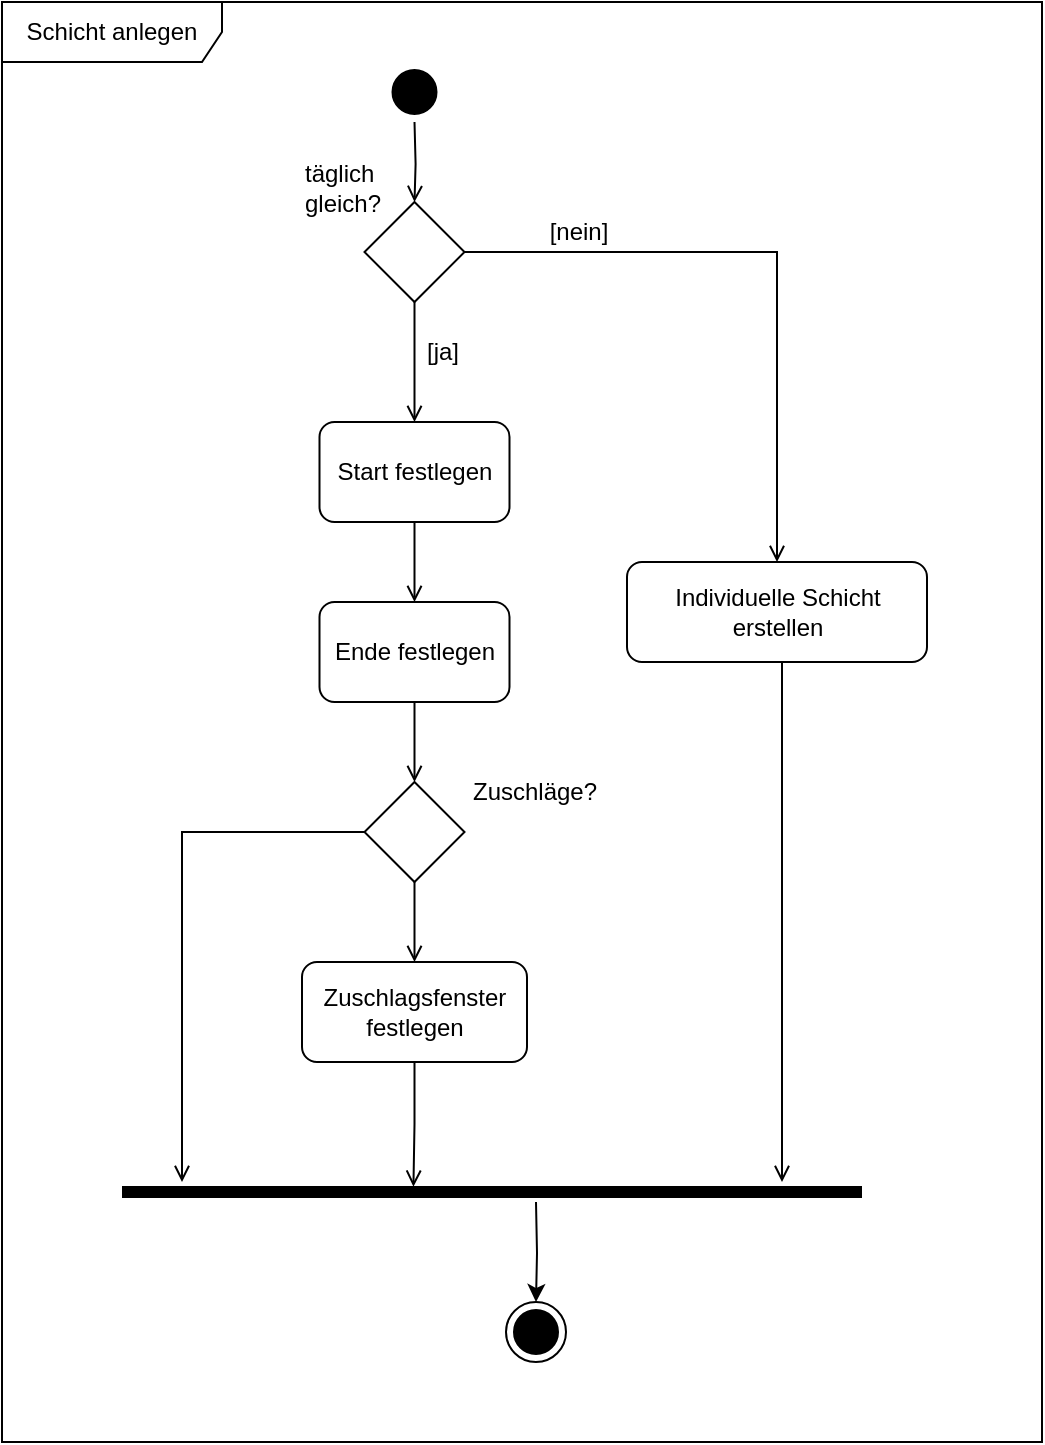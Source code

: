 <mxfile version="24.4.4" type="github">
  <diagram name="Seite-1" id="ijxSJY4iW0NVXkuyTtQ2">
    <mxGraphModel dx="2442" dy="1236" grid="1" gridSize="10" guides="1" tooltips="1" connect="1" arrows="1" fold="1" page="1" pageScale="1" pageWidth="580" pageHeight="780" math="0" shadow="0">
      <root>
        <mxCell id="0" />
        <mxCell id="1" parent="0" />
        <mxCell id="tlcZT1eQ2LUNHYH_i1Qd-1" value="Schicht anlegen" style="shape=umlFrame;whiteSpace=wrap;html=1;pointerEvents=0;width=110;height=30;" vertex="1" parent="1">
          <mxGeometry x="30" y="30" width="520" height="720" as="geometry" />
        </mxCell>
        <mxCell id="tlcZT1eQ2LUNHYH_i1Qd-18" style="edgeStyle=orthogonalEdgeStyle;rounded=0;orthogonalLoop=1;jettySize=auto;html=1;entryX=0.5;entryY=0;entryDx=0;entryDy=0;endArrow=open;endFill=0;" edge="1" parent="1" target="tlcZT1eQ2LUNHYH_i1Qd-7">
          <mxGeometry relative="1" as="geometry">
            <mxPoint x="236.25" y="90" as="sourcePoint" />
          </mxGeometry>
        </mxCell>
        <mxCell id="tlcZT1eQ2LUNHYH_i1Qd-2" value="" style="ellipse;html=1;shape=startState;fillColor=#000000;strokeColor=#000000;" vertex="1" parent="1">
          <mxGeometry x="221.25" y="60" width="30" height="30" as="geometry" />
        </mxCell>
        <mxCell id="tlcZT1eQ2LUNHYH_i1Qd-16" style="edgeStyle=orthogonalEdgeStyle;rounded=0;orthogonalLoop=1;jettySize=auto;html=1;entryX=0.5;entryY=0;entryDx=0;entryDy=0;endArrow=open;endFill=0;" edge="1" parent="1" source="tlcZT1eQ2LUNHYH_i1Qd-6" target="tlcZT1eQ2LUNHYH_i1Qd-11">
          <mxGeometry relative="1" as="geometry" />
        </mxCell>
        <mxCell id="tlcZT1eQ2LUNHYH_i1Qd-6" value="Start festlegen" style="rounded=1;whiteSpace=wrap;html=1;" vertex="1" parent="1">
          <mxGeometry x="188.75" y="240" width="95" height="50" as="geometry" />
        </mxCell>
        <mxCell id="tlcZT1eQ2LUNHYH_i1Qd-8" style="edgeStyle=orthogonalEdgeStyle;rounded=0;orthogonalLoop=1;jettySize=auto;html=1;entryX=0.5;entryY=0;entryDx=0;entryDy=0;endArrow=open;endFill=0;" edge="1" parent="1" source="tlcZT1eQ2LUNHYH_i1Qd-7" target="tlcZT1eQ2LUNHYH_i1Qd-6">
          <mxGeometry relative="1" as="geometry" />
        </mxCell>
        <mxCell id="tlcZT1eQ2LUNHYH_i1Qd-22" style="edgeStyle=orthogonalEdgeStyle;rounded=0;orthogonalLoop=1;jettySize=auto;html=1;entryX=0.5;entryY=0;entryDx=0;entryDy=0;endArrow=open;endFill=0;" edge="1" parent="1" source="tlcZT1eQ2LUNHYH_i1Qd-7" target="tlcZT1eQ2LUNHYH_i1Qd-21">
          <mxGeometry relative="1" as="geometry" />
        </mxCell>
        <mxCell id="tlcZT1eQ2LUNHYH_i1Qd-7" value="" style="rhombus;whiteSpace=wrap;html=1;" vertex="1" parent="1">
          <mxGeometry x="211.25" y="130" width="50" height="50" as="geometry" />
        </mxCell>
        <mxCell id="tlcZT1eQ2LUNHYH_i1Qd-10" value="täglich&amp;nbsp;&lt;div&gt;gleich?&lt;/div&gt;" style="text;html=1;align=center;verticalAlign=middle;resizable=0;points=[];autosize=1;strokeColor=none;fillColor=none;" vertex="1" parent="1">
          <mxGeometry x="170" y="103" width="60" height="40" as="geometry" />
        </mxCell>
        <mxCell id="tlcZT1eQ2LUNHYH_i1Qd-14" style="edgeStyle=orthogonalEdgeStyle;rounded=0;orthogonalLoop=1;jettySize=auto;html=1;entryX=0.5;entryY=0;entryDx=0;entryDy=0;endArrow=open;endFill=0;" edge="1" parent="1" source="tlcZT1eQ2LUNHYH_i1Qd-11" target="tlcZT1eQ2LUNHYH_i1Qd-13">
          <mxGeometry relative="1" as="geometry" />
        </mxCell>
        <mxCell id="tlcZT1eQ2LUNHYH_i1Qd-11" value="Ende festlegen" style="rounded=1;whiteSpace=wrap;html=1;" vertex="1" parent="1">
          <mxGeometry x="188.75" y="330" width="95" height="50" as="geometry" />
        </mxCell>
        <mxCell id="tlcZT1eQ2LUNHYH_i1Qd-12" value="Zuschlagsf&lt;span style=&quot;background-color: initial;&quot;&gt;enster festlegen&lt;/span&gt;" style="rounded=1;whiteSpace=wrap;html=1;" vertex="1" parent="1">
          <mxGeometry x="180" y="510" width="112.5" height="50" as="geometry" />
        </mxCell>
        <mxCell id="tlcZT1eQ2LUNHYH_i1Qd-15" style="edgeStyle=orthogonalEdgeStyle;rounded=0;orthogonalLoop=1;jettySize=auto;html=1;entryX=0.5;entryY=0;entryDx=0;entryDy=0;endArrow=open;endFill=0;" edge="1" parent="1" source="tlcZT1eQ2LUNHYH_i1Qd-13" target="tlcZT1eQ2LUNHYH_i1Qd-12">
          <mxGeometry relative="1" as="geometry" />
        </mxCell>
        <mxCell id="tlcZT1eQ2LUNHYH_i1Qd-24" style="edgeStyle=orthogonalEdgeStyle;rounded=0;orthogonalLoop=1;jettySize=auto;html=1;endArrow=open;endFill=0;exitX=0;exitY=0.5;exitDx=0;exitDy=0;" edge="1" parent="1" source="tlcZT1eQ2LUNHYH_i1Qd-13">
          <mxGeometry relative="1" as="geometry">
            <mxPoint x="120" y="620" as="targetPoint" />
            <Array as="points">
              <mxPoint x="120" y="445" />
            </Array>
          </mxGeometry>
        </mxCell>
        <mxCell id="tlcZT1eQ2LUNHYH_i1Qd-13" value="" style="rhombus;whiteSpace=wrap;html=1;" vertex="1" parent="1">
          <mxGeometry x="211.25" y="420" width="50" height="50" as="geometry" />
        </mxCell>
        <mxCell id="tlcZT1eQ2LUNHYH_i1Qd-33" style="edgeStyle=orthogonalEdgeStyle;rounded=0;orthogonalLoop=1;jettySize=auto;html=1;entryX=0.5;entryY=0;entryDx=0;entryDy=0;" edge="1" parent="1" target="tlcZT1eQ2LUNHYH_i1Qd-32">
          <mxGeometry relative="1" as="geometry">
            <mxPoint x="297" y="630" as="sourcePoint" />
          </mxGeometry>
        </mxCell>
        <mxCell id="tlcZT1eQ2LUNHYH_i1Qd-19" value="" style="shape=line;html=1;strokeWidth=6;strokeColor=#000000;fillColor=#000000;" vertex="1" parent="1">
          <mxGeometry x="90" y="620" width="370" height="10" as="geometry" />
        </mxCell>
        <mxCell id="tlcZT1eQ2LUNHYH_i1Qd-21" value="Individuelle Schicht erstellen" style="rounded=1;whiteSpace=wrap;html=1;" vertex="1" parent="1">
          <mxGeometry x="342.5" y="310" width="150" height="50" as="geometry" />
        </mxCell>
        <mxCell id="tlcZT1eQ2LUNHYH_i1Qd-23" value="Zuschläge?" style="text;html=1;align=center;verticalAlign=middle;resizable=0;points=[];autosize=1;strokeColor=none;fillColor=none;" vertex="1" parent="1">
          <mxGeometry x="251.25" y="410" width="90" height="30" as="geometry" />
        </mxCell>
        <mxCell id="tlcZT1eQ2LUNHYH_i1Qd-25" style="edgeStyle=orthogonalEdgeStyle;rounded=0;orthogonalLoop=1;jettySize=auto;html=1;entryX=0.359;entryY=0.233;entryDx=0;entryDy=0;entryPerimeter=0;endArrow=open;endFill=0;" edge="1" parent="1" source="tlcZT1eQ2LUNHYH_i1Qd-12">
          <mxGeometry relative="1" as="geometry">
            <mxPoint x="235.716" y="622.33" as="targetPoint" />
          </mxGeometry>
        </mxCell>
        <mxCell id="tlcZT1eQ2LUNHYH_i1Qd-26" style="edgeStyle=orthogonalEdgeStyle;rounded=0;orthogonalLoop=1;jettySize=auto;html=1;endArrow=open;endFill=0;" edge="1" parent="1" source="tlcZT1eQ2LUNHYH_i1Qd-21">
          <mxGeometry relative="1" as="geometry">
            <mxPoint x="420" y="620" as="targetPoint" />
            <Array as="points">
              <mxPoint x="420" y="620" />
            </Array>
          </mxGeometry>
        </mxCell>
        <mxCell id="tlcZT1eQ2LUNHYH_i1Qd-29" value="[nein]" style="text;html=1;align=center;verticalAlign=middle;resizable=0;points=[];autosize=1;strokeColor=none;fillColor=none;" vertex="1" parent="1">
          <mxGeometry x="292.5" y="130" width="50" height="30" as="geometry" />
        </mxCell>
        <mxCell id="tlcZT1eQ2LUNHYH_i1Qd-30" value="[ja]" style="text;html=1;align=center;verticalAlign=middle;resizable=0;points=[];autosize=1;strokeColor=none;fillColor=none;" vertex="1" parent="1">
          <mxGeometry x="230" y="190" width="40" height="30" as="geometry" />
        </mxCell>
        <mxCell id="tlcZT1eQ2LUNHYH_i1Qd-32" value="" style="ellipse;html=1;shape=endState;fillColor=strokeColor;" vertex="1" parent="1">
          <mxGeometry x="282" y="680" width="30" height="30" as="geometry" />
        </mxCell>
      </root>
    </mxGraphModel>
  </diagram>
</mxfile>
